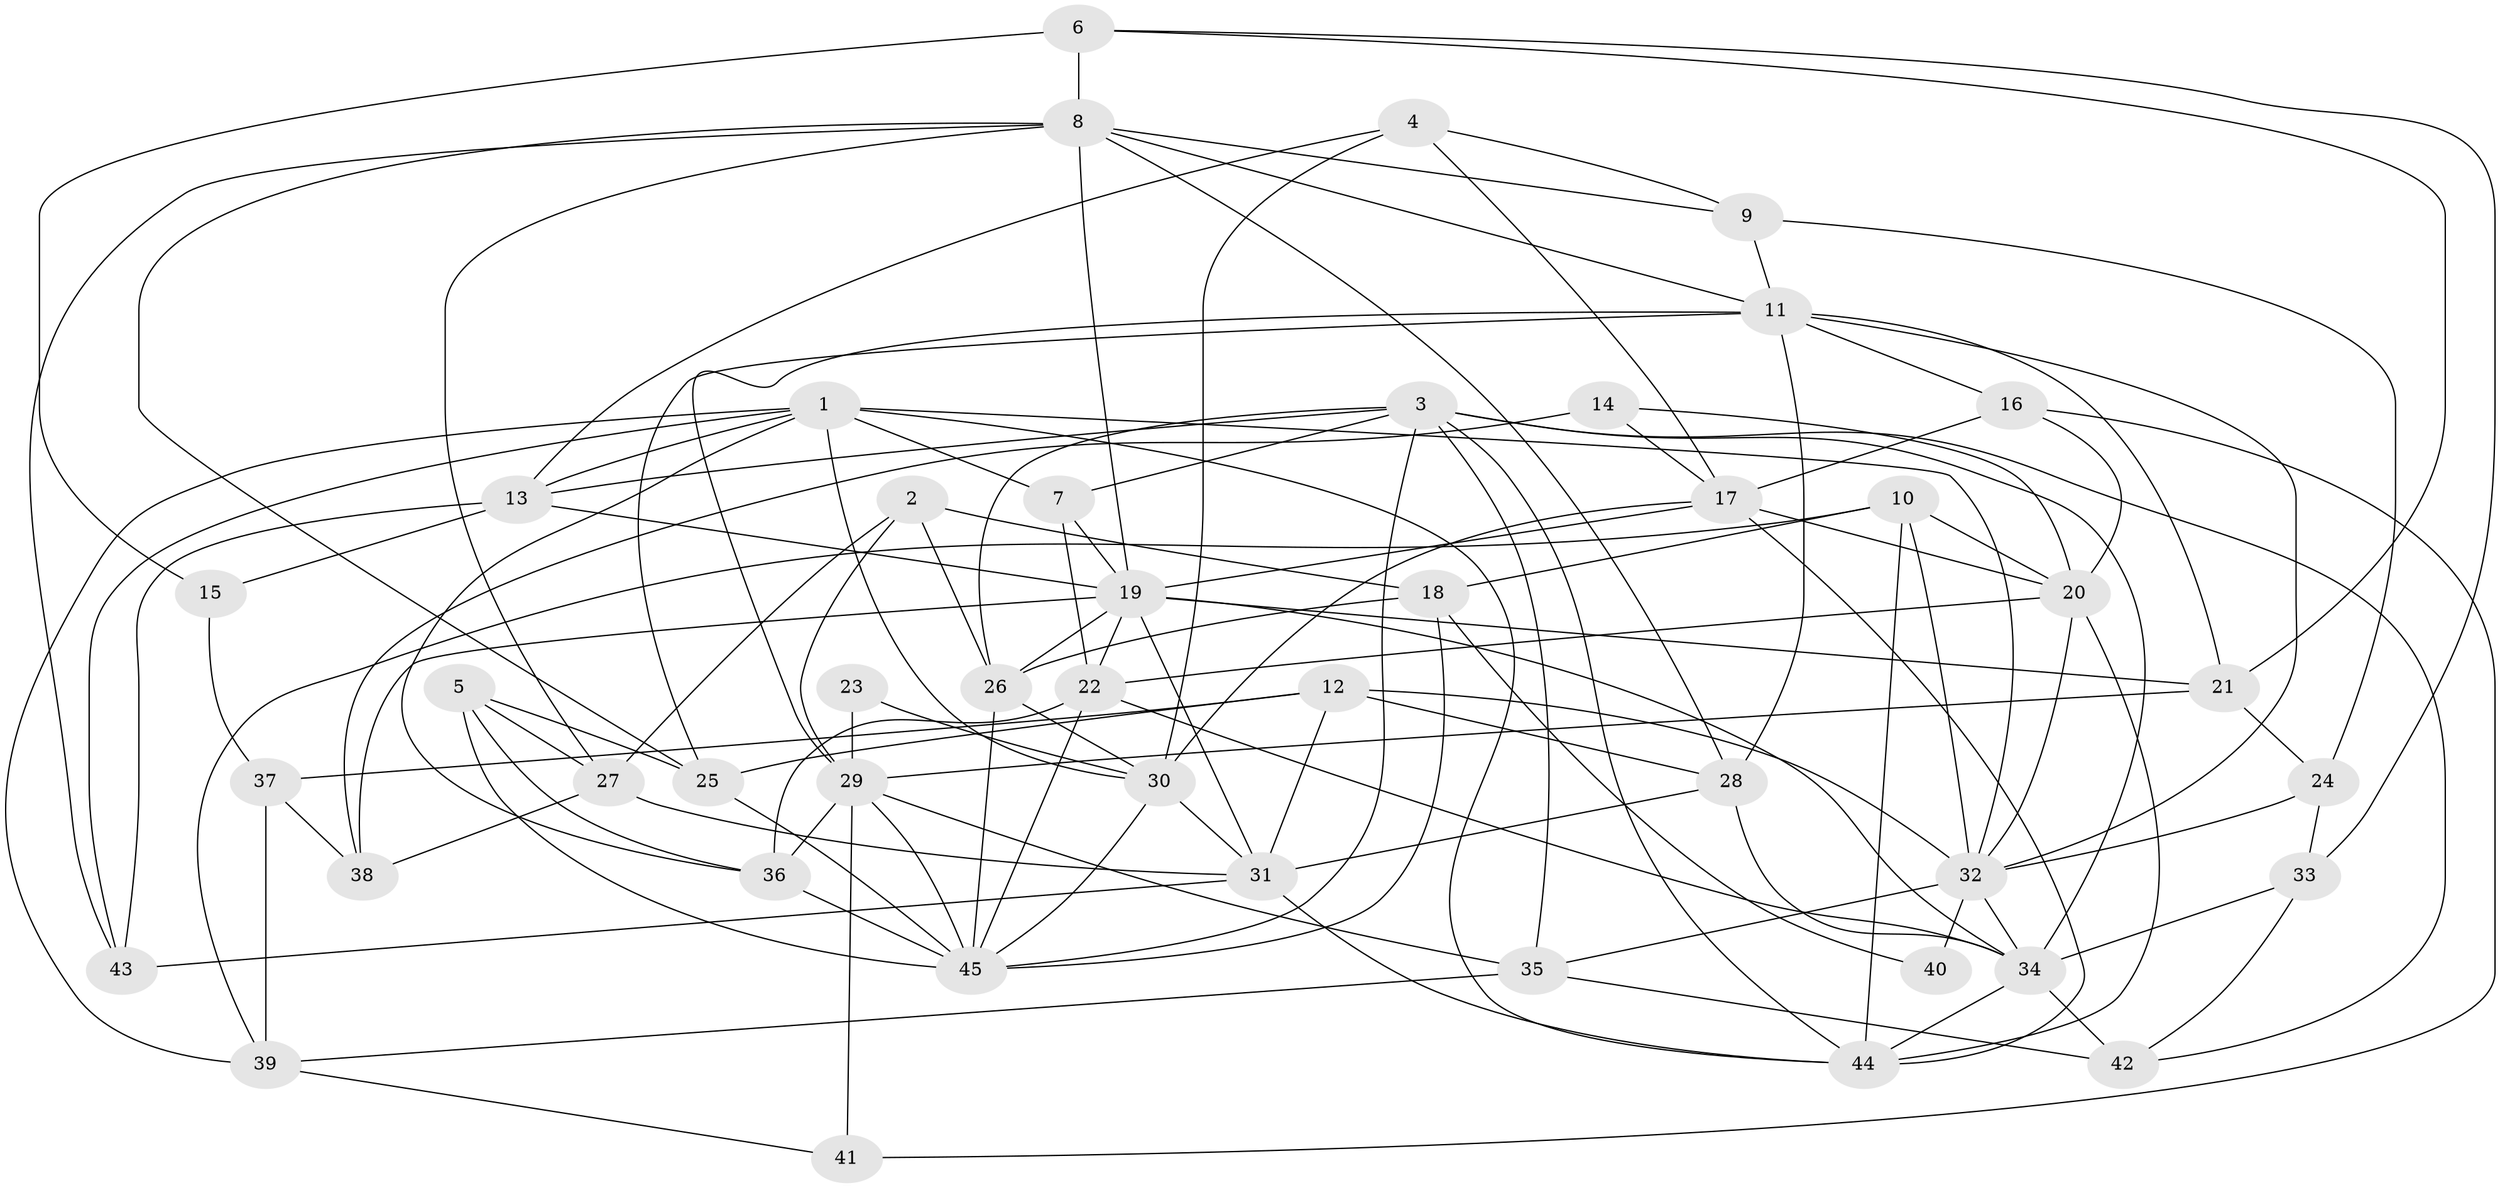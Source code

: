 // original degree distribution, {3: 0.23595505617977527, 8: 0.011235955056179775, 2: 0.19101123595505617, 4: 0.21348314606741572, 6: 0.06741573033707865, 5: 0.21348314606741572, 9: 0.011235955056179775, 7: 0.056179775280898875}
// Generated by graph-tools (version 1.1) at 2025/02/03/09/25 03:02:14]
// undirected, 45 vertices, 122 edges
graph export_dot {
graph [start="1"]
  node [color=gray90,style=filled];
  1;
  2;
  3;
  4;
  5;
  6;
  7;
  8;
  9;
  10;
  11;
  12;
  13;
  14;
  15;
  16;
  17;
  18;
  19;
  20;
  21;
  22;
  23;
  24;
  25;
  26;
  27;
  28;
  29;
  30;
  31;
  32;
  33;
  34;
  35;
  36;
  37;
  38;
  39;
  40;
  41;
  42;
  43;
  44;
  45;
  1 -- 7 [weight=1.0];
  1 -- 13 [weight=1.0];
  1 -- 30 [weight=1.0];
  1 -- 32 [weight=1.0];
  1 -- 36 [weight=1.0];
  1 -- 39 [weight=1.0];
  1 -- 43 [weight=1.0];
  1 -- 44 [weight=1.0];
  2 -- 18 [weight=1.0];
  2 -- 26 [weight=1.0];
  2 -- 27 [weight=1.0];
  2 -- 29 [weight=1.0];
  3 -- 7 [weight=1.0];
  3 -- 13 [weight=1.0];
  3 -- 26 [weight=1.0];
  3 -- 34 [weight=1.0];
  3 -- 35 [weight=1.0];
  3 -- 42 [weight=1.0];
  3 -- 44 [weight=1.0];
  3 -- 45 [weight=1.0];
  4 -- 9 [weight=2.0];
  4 -- 13 [weight=1.0];
  4 -- 17 [weight=1.0];
  4 -- 30 [weight=2.0];
  5 -- 25 [weight=1.0];
  5 -- 27 [weight=1.0];
  5 -- 36 [weight=1.0];
  5 -- 45 [weight=1.0];
  6 -- 8 [weight=2.0];
  6 -- 15 [weight=1.0];
  6 -- 21 [weight=1.0];
  6 -- 33 [weight=1.0];
  7 -- 19 [weight=1.0];
  7 -- 22 [weight=1.0];
  8 -- 9 [weight=1.0];
  8 -- 11 [weight=1.0];
  8 -- 19 [weight=1.0];
  8 -- 25 [weight=1.0];
  8 -- 27 [weight=1.0];
  8 -- 28 [weight=1.0];
  8 -- 43 [weight=1.0];
  9 -- 11 [weight=1.0];
  9 -- 24 [weight=1.0];
  10 -- 18 [weight=1.0];
  10 -- 20 [weight=1.0];
  10 -- 32 [weight=1.0];
  10 -- 39 [weight=1.0];
  10 -- 44 [weight=1.0];
  11 -- 16 [weight=1.0];
  11 -- 21 [weight=1.0];
  11 -- 25 [weight=1.0];
  11 -- 28 [weight=1.0];
  11 -- 29 [weight=1.0];
  11 -- 32 [weight=1.0];
  12 -- 25 [weight=2.0];
  12 -- 28 [weight=1.0];
  12 -- 31 [weight=1.0];
  12 -- 32 [weight=1.0];
  12 -- 37 [weight=1.0];
  13 -- 15 [weight=1.0];
  13 -- 19 [weight=1.0];
  13 -- 43 [weight=2.0];
  14 -- 17 [weight=1.0];
  14 -- 20 [weight=1.0];
  14 -- 38 [weight=1.0];
  15 -- 37 [weight=1.0];
  16 -- 17 [weight=1.0];
  16 -- 20 [weight=1.0];
  16 -- 41 [weight=1.0];
  17 -- 19 [weight=1.0];
  17 -- 20 [weight=1.0];
  17 -- 30 [weight=1.0];
  17 -- 44 [weight=1.0];
  18 -- 26 [weight=1.0];
  18 -- 40 [weight=1.0];
  18 -- 45 [weight=1.0];
  19 -- 21 [weight=1.0];
  19 -- 22 [weight=1.0];
  19 -- 26 [weight=1.0];
  19 -- 31 [weight=1.0];
  19 -- 34 [weight=1.0];
  19 -- 38 [weight=1.0];
  20 -- 22 [weight=1.0];
  20 -- 32 [weight=1.0];
  20 -- 44 [weight=1.0];
  21 -- 24 [weight=1.0];
  21 -- 29 [weight=1.0];
  22 -- 34 [weight=1.0];
  22 -- 36 [weight=1.0];
  22 -- 45 [weight=1.0];
  23 -- 29 [weight=1.0];
  23 -- 30 [weight=1.0];
  24 -- 32 [weight=1.0];
  24 -- 33 [weight=1.0];
  25 -- 45 [weight=2.0];
  26 -- 30 [weight=1.0];
  26 -- 45 [weight=1.0];
  27 -- 31 [weight=1.0];
  27 -- 38 [weight=1.0];
  28 -- 31 [weight=1.0];
  28 -- 34 [weight=1.0];
  29 -- 35 [weight=1.0];
  29 -- 36 [weight=1.0];
  29 -- 41 [weight=1.0];
  29 -- 45 [weight=1.0];
  30 -- 31 [weight=1.0];
  30 -- 45 [weight=1.0];
  31 -- 43 [weight=1.0];
  31 -- 44 [weight=1.0];
  32 -- 34 [weight=1.0];
  32 -- 35 [weight=1.0];
  32 -- 40 [weight=2.0];
  33 -- 34 [weight=1.0];
  33 -- 42 [weight=1.0];
  34 -- 42 [weight=1.0];
  34 -- 44 [weight=1.0];
  35 -- 39 [weight=1.0];
  35 -- 42 [weight=1.0];
  36 -- 45 [weight=1.0];
  37 -- 38 [weight=1.0];
  37 -- 39 [weight=2.0];
  39 -- 41 [weight=1.0];
}
